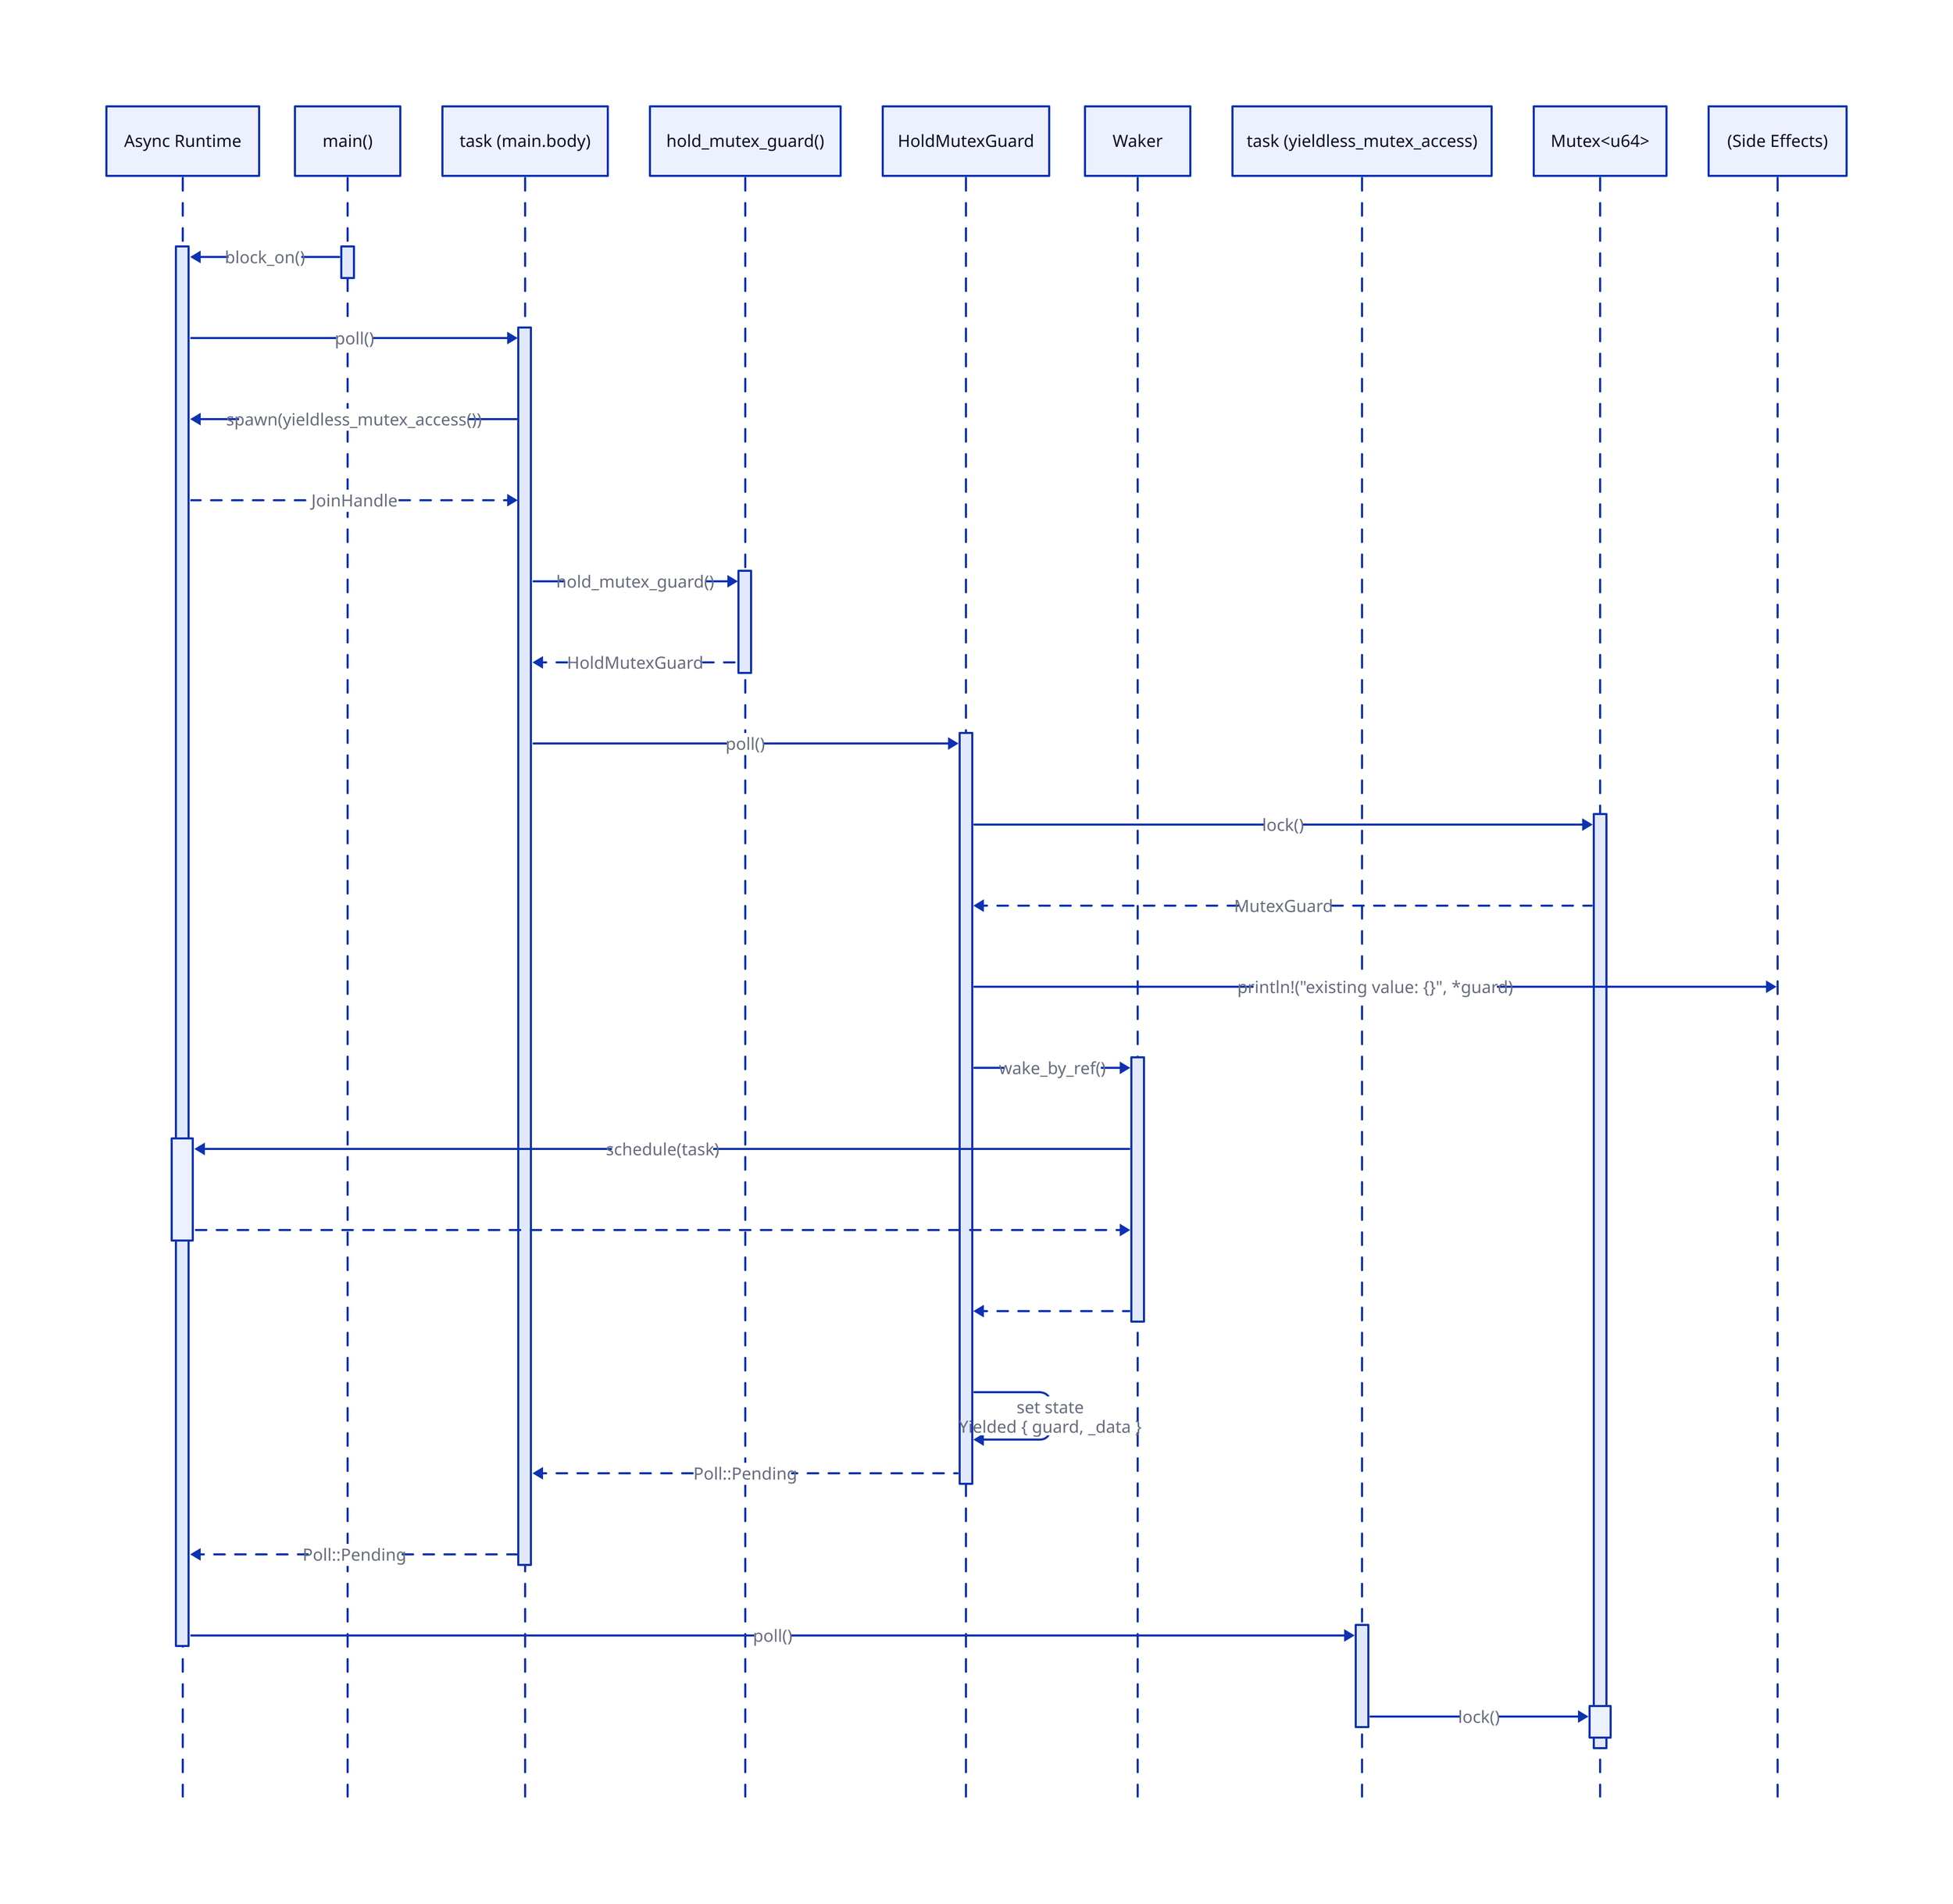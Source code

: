 shape: sequence_diagram

runtime: Async Runtime
main: main()
main_task: task (main.body)
fn_hold_mutex_guard: hold_mutex_guard()
hold_mutex_guard: HoldMutexGuard
waker: Waker
yieldless_mutex_access: task (yieldless_mutex_access)
mutex: Mutex<u64>
sa: (Side Effects)

main.fn -> runtime.block: block_on()
runtime.block -> main_task.poll1: poll()

main_task.poll1 -> runtime.block: spawn(yieldless_mutex_access())
main_task.poll1 <- runtime.block: JoinHandle {
  style.stroke-dash: 5
}

main_task.poll1 -> fn_hold_mutex_guard.fn: hold_mutex_guard()
main_task.poll1 <- fn_hold_mutex_guard.fn: HoldMutexGuard {
  style.stroke-dash: 5
}

main_task.poll1 -> hold_mutex_guard.poll1: poll()
hold_mutex_guard.poll1 -> mutex.lock1: lock()
hold_mutex_guard.poll1 <- mutex.lock1: MutexGuard {
  style.stroke-dash: 5
}
hold_mutex_guard.poll1 -> sa: println!("existing value: \{\}", *guard)

hold_mutex_guard.poll1 -> waker.fn: wake_by_ref()
waker.fn -> runtime.block.schedule: schedule(task)
waker.fn <- runtime.block.schedule: {
  style.stroke-dash: 5
}
hold_mutex_guard.poll1 <- waker.fn: {
  style.stroke-dash: 5
}

hold_mutex_guard.poll1 -> hold_mutex_guard.poll1: set state \nYielded \{ guard, _data \}
main_task.poll1 <- hold_mutex_guard.poll1: Poll::Pending {
  style.stroke-dash: 5
}
runtime.block <- main_task.poll1: Poll::Pending {
  style.stroke-dash: 5
}

runtime.block -> yieldless_mutex_access.poll1: poll()
yieldless_mutex_access.poll1 -> mutex.lock1.lock2: lock()

